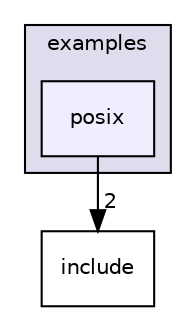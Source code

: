 digraph "examples/posix" {
  compound=true
  node [ fontsize="10", fontname="Helvetica"];
  edge [ labelfontsize="10", labelfontname="Helvetica"];
  subgraph clusterdir_d28a4824dc47e487b107a5db32ef43c4 {
    graph [ bgcolor="#ddddee", pencolor="black", label="examples" fontname="Helvetica", fontsize="10", URL="dir_d28a4824dc47e487b107a5db32ef43c4.html"]
  dir_8b7d9ea34daa46e607611fc035e8fedf [shape=box, label="posix", style="filled", fillcolor="#eeeeff", pencolor="black", URL="dir_8b7d9ea34daa46e607611fc035e8fedf.html"];
  }
  dir_d44c64559bbebec7f509842c48db8b23 [shape=box label="include" URL="dir_d44c64559bbebec7f509842c48db8b23.html"];
  dir_8b7d9ea34daa46e607611fc035e8fedf->dir_d44c64559bbebec7f509842c48db8b23 [headlabel="2", labeldistance=1.5 headhref="dir_000002_000003.html"];
}
